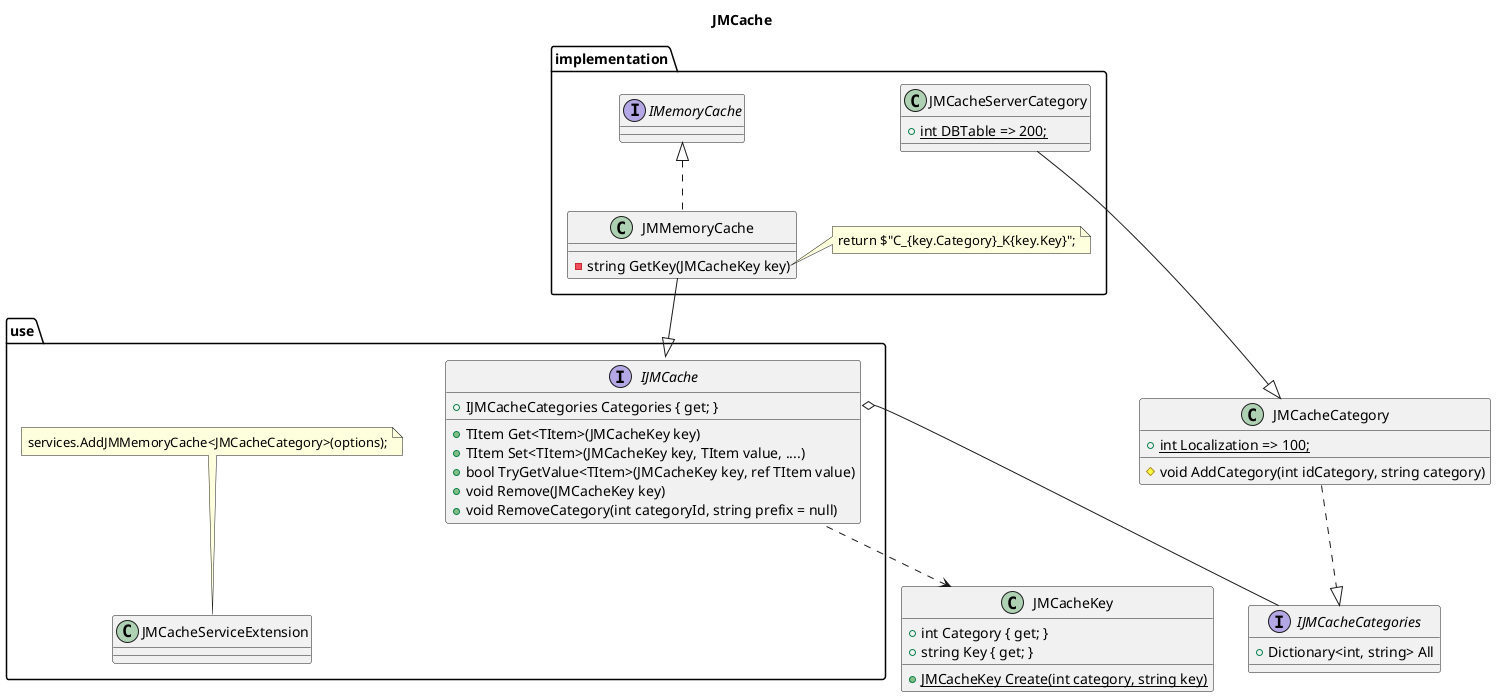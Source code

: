 @startuml
title JMCache

package use{
  class JMCacheServiceExtension
   note top: services.AddJMMemoryCache<JMCacheCategory>(options);
   
  interface IJMCache {
    +IJMCacheCategories Categories { get; }
    +TItem Get<TItem>(JMCacheKey key)
    +TItem Set<TItem>(JMCacheKey key, TItem value, ....)
    +bool TryGetValue<TItem>(JMCacheKey key, ref TItem value)
    +void Remove(JMCacheKey key)
    +void RemoveCategory(int categoryId, string prefix = null)
  }
}

package implementation
{
  class JMMemoryCache implements IMemoryCache{
  -string GetKey(JMCacheKey key)
  }
  class JMCacheServerCategory{
    +{static} int DBTable => 200;
  }
  
  note right of JMMemoryCache::GetKey
    return $"C_{key.Category}_K{key.Key}";
  end note
  

}

JMMemoryCache --^ IJMCache
JMCacheServerCategory --^ JMCacheCategory



interface IJMCacheCategories {
  +Dictionary<int, string> All
}

class JMCacheCategory{
  +{static} int Localization => 100;
  #void AddCategory(int idCategory, string category)
}

class JMCacheKey{
  +int Category { get; }
  +string Key { get; }
  +{static} JMCacheKey Create(int category, string key)
}

IJMCache::Categories o-- IJMCacheCategories
IJMCache ..> JMCacheKey 
JMCacheCategory ..^ IJMCacheCategories 

@enduml
